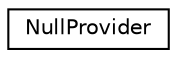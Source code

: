 digraph "Graphical Class Hierarchy"
{
  edge [fontname="Helvetica",fontsize="10",labelfontname="Helvetica",labelfontsize="10"];
  node [fontname="Helvetica",fontsize="10",shape=record];
  rankdir="LR";
  Node0 [label="NullProvider",height=0.2,width=0.4,color="black", fillcolor="white", style="filled",URL="$struct_null_provider.html"];
}
